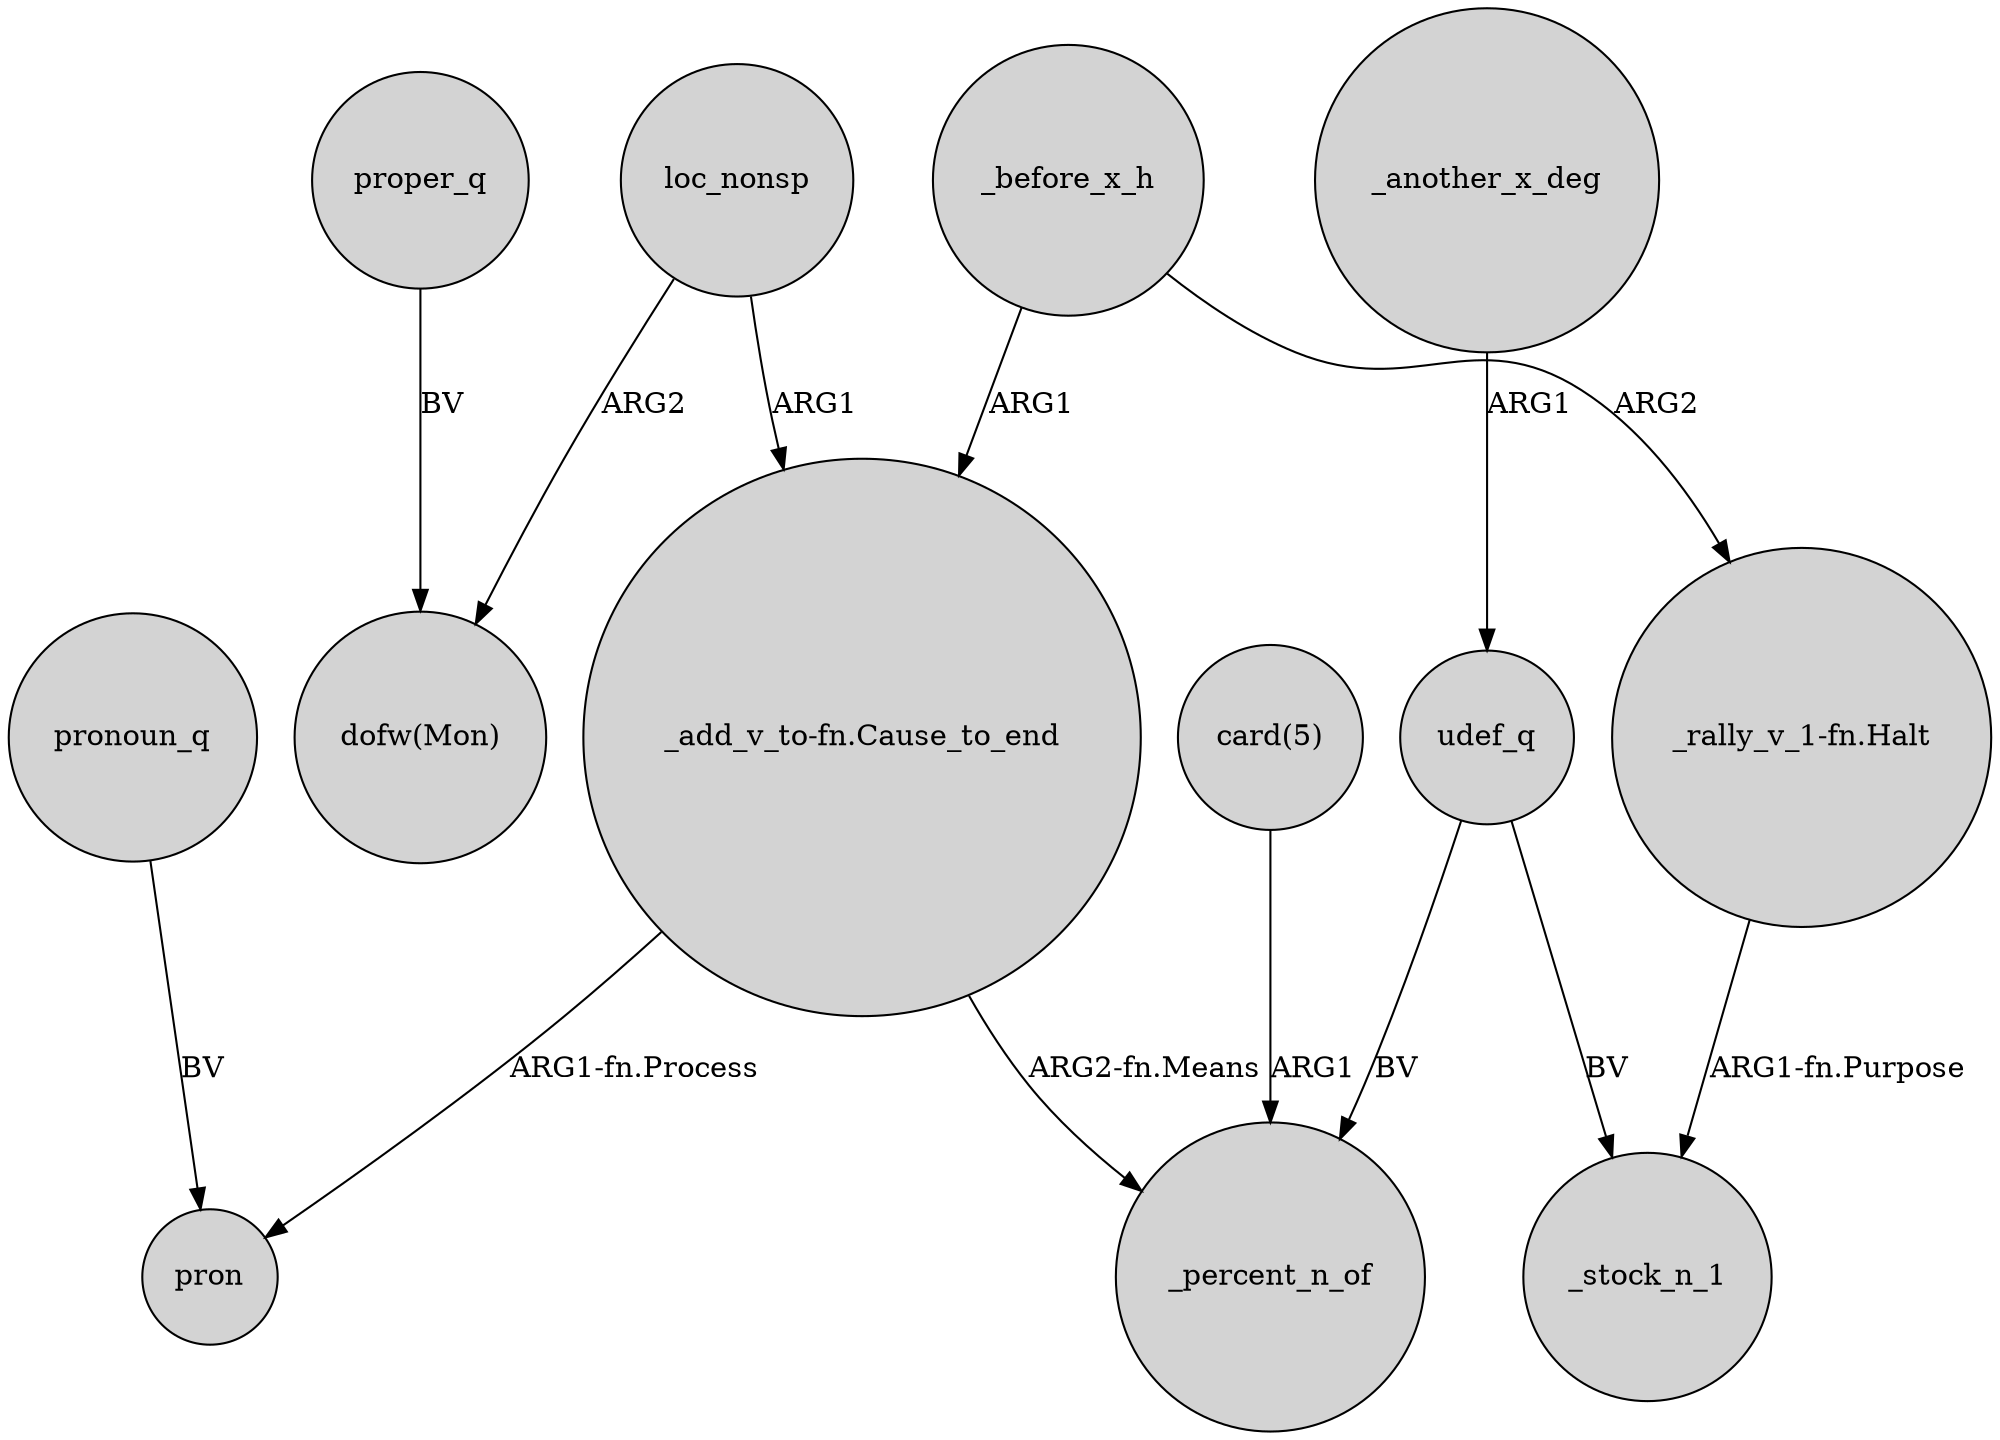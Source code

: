digraph {
	node [shape=circle style=filled]
	proper_q -> "dofw(Mon)" [label=BV]
	udef_q -> _percent_n_of [label=BV]
	_before_x_h -> "_rally_v_1-fn.Halt" [label=ARG2]
	_another_x_deg -> udef_q [label=ARG1]
	"_add_v_to-fn.Cause_to_end" -> _percent_n_of [label="ARG2-fn.Means"]
	"card(5)" -> _percent_n_of [label=ARG1]
	pronoun_q -> pron [label=BV]
	"_rally_v_1-fn.Halt" -> _stock_n_1 [label="ARG1-fn.Purpose"]
	udef_q -> _stock_n_1 [label=BV]
	"_add_v_to-fn.Cause_to_end" -> pron [label="ARG1-fn.Process"]
	_before_x_h -> "_add_v_to-fn.Cause_to_end" [label=ARG1]
	loc_nonsp -> "dofw(Mon)" [label=ARG2]
	loc_nonsp -> "_add_v_to-fn.Cause_to_end" [label=ARG1]
}
